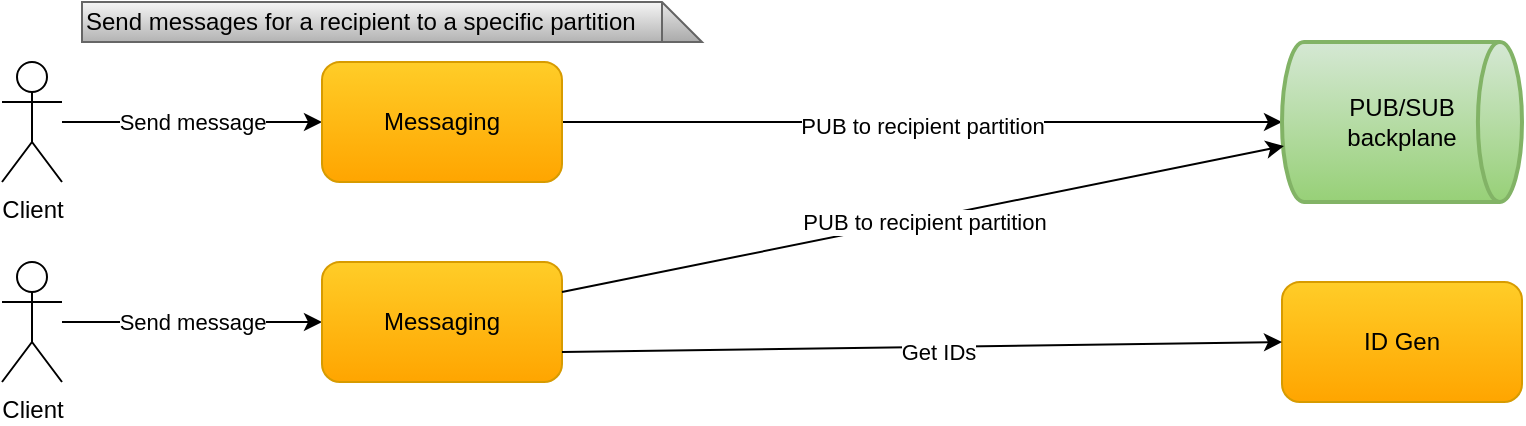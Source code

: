 <mxfile version="14.7.4" type="embed"><diagram id="G4t1x3i_cumIOjZ8GDXV" name="Page-1"><mxGraphModel dx="915" dy="830" grid="1" gridSize="10" guides="1" tooltips="1" connect="1" arrows="1" fold="1" page="1" pageScale="1" pageWidth="850" pageHeight="1100" math="0" shadow="0"><root><mxCell id="0"/><mxCell id="1" parent="0"/><mxCell id="4NMri5ObQx2eB0Vx6lmc-10" value="Send message" style="edgeStyle=orthogonalEdgeStyle;rounded=0;orthogonalLoop=1;jettySize=auto;html=1;entryX=0;entryY=0.5;entryDx=0;entryDy=0;startArrow=none;startFill=0;" parent="1" source="4NMri5ObQx2eB0Vx6lmc-1" target="4NMri5ObQx2eB0Vx6lmc-4" edge="1"><mxGeometry relative="1" as="geometry"/></mxCell><mxCell id="4NMri5ObQx2eB0Vx6lmc-1" value="Client" style="shape=umlActor;verticalLabelPosition=bottom;verticalAlign=top;html=1;outlineConnect=0;" parent="1" vertex="1"><mxGeometry x="40" y="70" width="30" height="60" as="geometry"/></mxCell><mxCell id="4NMri5ObQx2eB0Vx6lmc-13" value="Send message" style="edgeStyle=orthogonalEdgeStyle;rounded=0;orthogonalLoop=1;jettySize=auto;html=1;entryX=0;entryY=0.5;entryDx=0;entryDy=0;startArrow=none;startFill=0;" parent="1" source="4NMri5ObQx2eB0Vx6lmc-3" target="GdDrrSZIIYJAX2H4kpIf-1" edge="1"><mxGeometry relative="1" as="geometry"/></mxCell><mxCell id="4NMri5ObQx2eB0Vx6lmc-3" value="Client" style="shape=umlActor;verticalLabelPosition=bottom;verticalAlign=top;html=1;outlineConnect=0;" parent="1" vertex="1"><mxGeometry x="40" y="170" width="30" height="60" as="geometry"/></mxCell><mxCell id="4NMri5ObQx2eB0Vx6lmc-16" value="PUB to recipient partition" style="rounded=0;orthogonalLoop=1;jettySize=auto;html=1;startArrow=none;startFill=0;exitX=1;exitY=0.5;exitDx=0;exitDy=0;" parent="1" source="4NMri5ObQx2eB0Vx6lmc-4" target="4NMri5ObQx2eB0Vx6lmc-9" edge="1"><mxGeometry x="0.004" y="-2" relative="1" as="geometry"><mxPoint x="-1" as="offset"/></mxGeometry></mxCell><mxCell id="4NMri5ObQx2eB0Vx6lmc-4" value="&lt;font style=&quot;font-size: 12px&quot;&gt;Messaging&lt;/font&gt;" style="rounded=1;whiteSpace=wrap;html=1;gradientColor=#ffa500;fillColor=#ffcd28;strokeColor=#d79b00;" parent="1" vertex="1"><mxGeometry x="200" y="70" width="120" height="60" as="geometry"/></mxCell><mxCell id="4NMri5ObQx2eB0Vx6lmc-9" value="PUB/SUB&lt;br&gt;backplane" style="strokeWidth=2;html=1;shape=mxgraph.flowchart.direct_data;whiteSpace=wrap;gradientColor=#97d077;fillColor=#d5e8d4;strokeColor=#82b366;" parent="1" vertex="1"><mxGeometry x="680" y="60" width="120" height="80" as="geometry"/></mxCell><mxCell id="_z2AKbsd9psE2ULNNjwj-2" value="Send messages for a recipient to a specific partition" style="shape=note;whiteSpace=wrap;html=1;backgroundOutline=1;darkOpacity=0.05;align=left;gradientColor=#b3b3b3;fillColor=#f5f5f5;strokeColor=#666666;" parent="1" vertex="1"><mxGeometry x="80" y="40" width="310" height="20" as="geometry"/></mxCell><mxCell id="GdDrrSZIIYJAX2H4kpIf-1" value="&lt;font style=&quot;font-size: 12px&quot;&gt;Messaging&lt;/font&gt;" style="rounded=1;whiteSpace=wrap;html=1;gradientColor=#ffa500;fillColor=#ffcd28;strokeColor=#d79b00;" parent="1" vertex="1"><mxGeometry x="200" y="170" width="120" height="60" as="geometry"/></mxCell><mxCell id="GdDrrSZIIYJAX2H4kpIf-2" value="PUB to recipient partition" style="rounded=0;orthogonalLoop=1;jettySize=auto;html=1;startArrow=none;startFill=0;exitX=1;exitY=0.25;exitDx=0;exitDy=0;entryX=0.008;entryY=0.65;entryDx=0;entryDy=0;entryPerimeter=0;" parent="1" source="GdDrrSZIIYJAX2H4kpIf-1" target="4NMri5ObQx2eB0Vx6lmc-9" edge="1"><mxGeometry x="0.004" y="-2" relative="1" as="geometry"><mxPoint x="-1" as="offset"/><mxPoint x="290" y="111" as="sourcePoint"/><mxPoint x="600" y="200" as="targetPoint"/></mxGeometry></mxCell><mxCell id="NT00lGCKnByhpFSKJMey-1" value="&lt;font style=&quot;font-size: 12px&quot;&gt;ID Gen&lt;/font&gt;" style="rounded=1;whiteSpace=wrap;html=1;gradientColor=#ffa500;fillColor=#ffcd28;strokeColor=#d79b00;" parent="1" vertex="1"><mxGeometry x="680" y="180" width="120" height="60" as="geometry"/></mxCell><mxCell id="NT00lGCKnByhpFSKJMey-2" value="Get IDs" style="endArrow=classic;html=1;entryX=0;entryY=0.5;entryDx=0;entryDy=0;exitX=1;exitY=0.75;exitDx=0;exitDy=0;" parent="1" source="GdDrrSZIIYJAX2H4kpIf-1" target="NT00lGCKnByhpFSKJMey-1" edge="1"><mxGeometry x="0.044" y="-3" width="50" height="50" relative="1" as="geometry"><mxPoint x="340" y="220" as="sourcePoint"/><mxPoint x="520" y="430" as="targetPoint"/><mxPoint as="offset"/></mxGeometry></mxCell></root></mxGraphModel></diagram></mxfile>